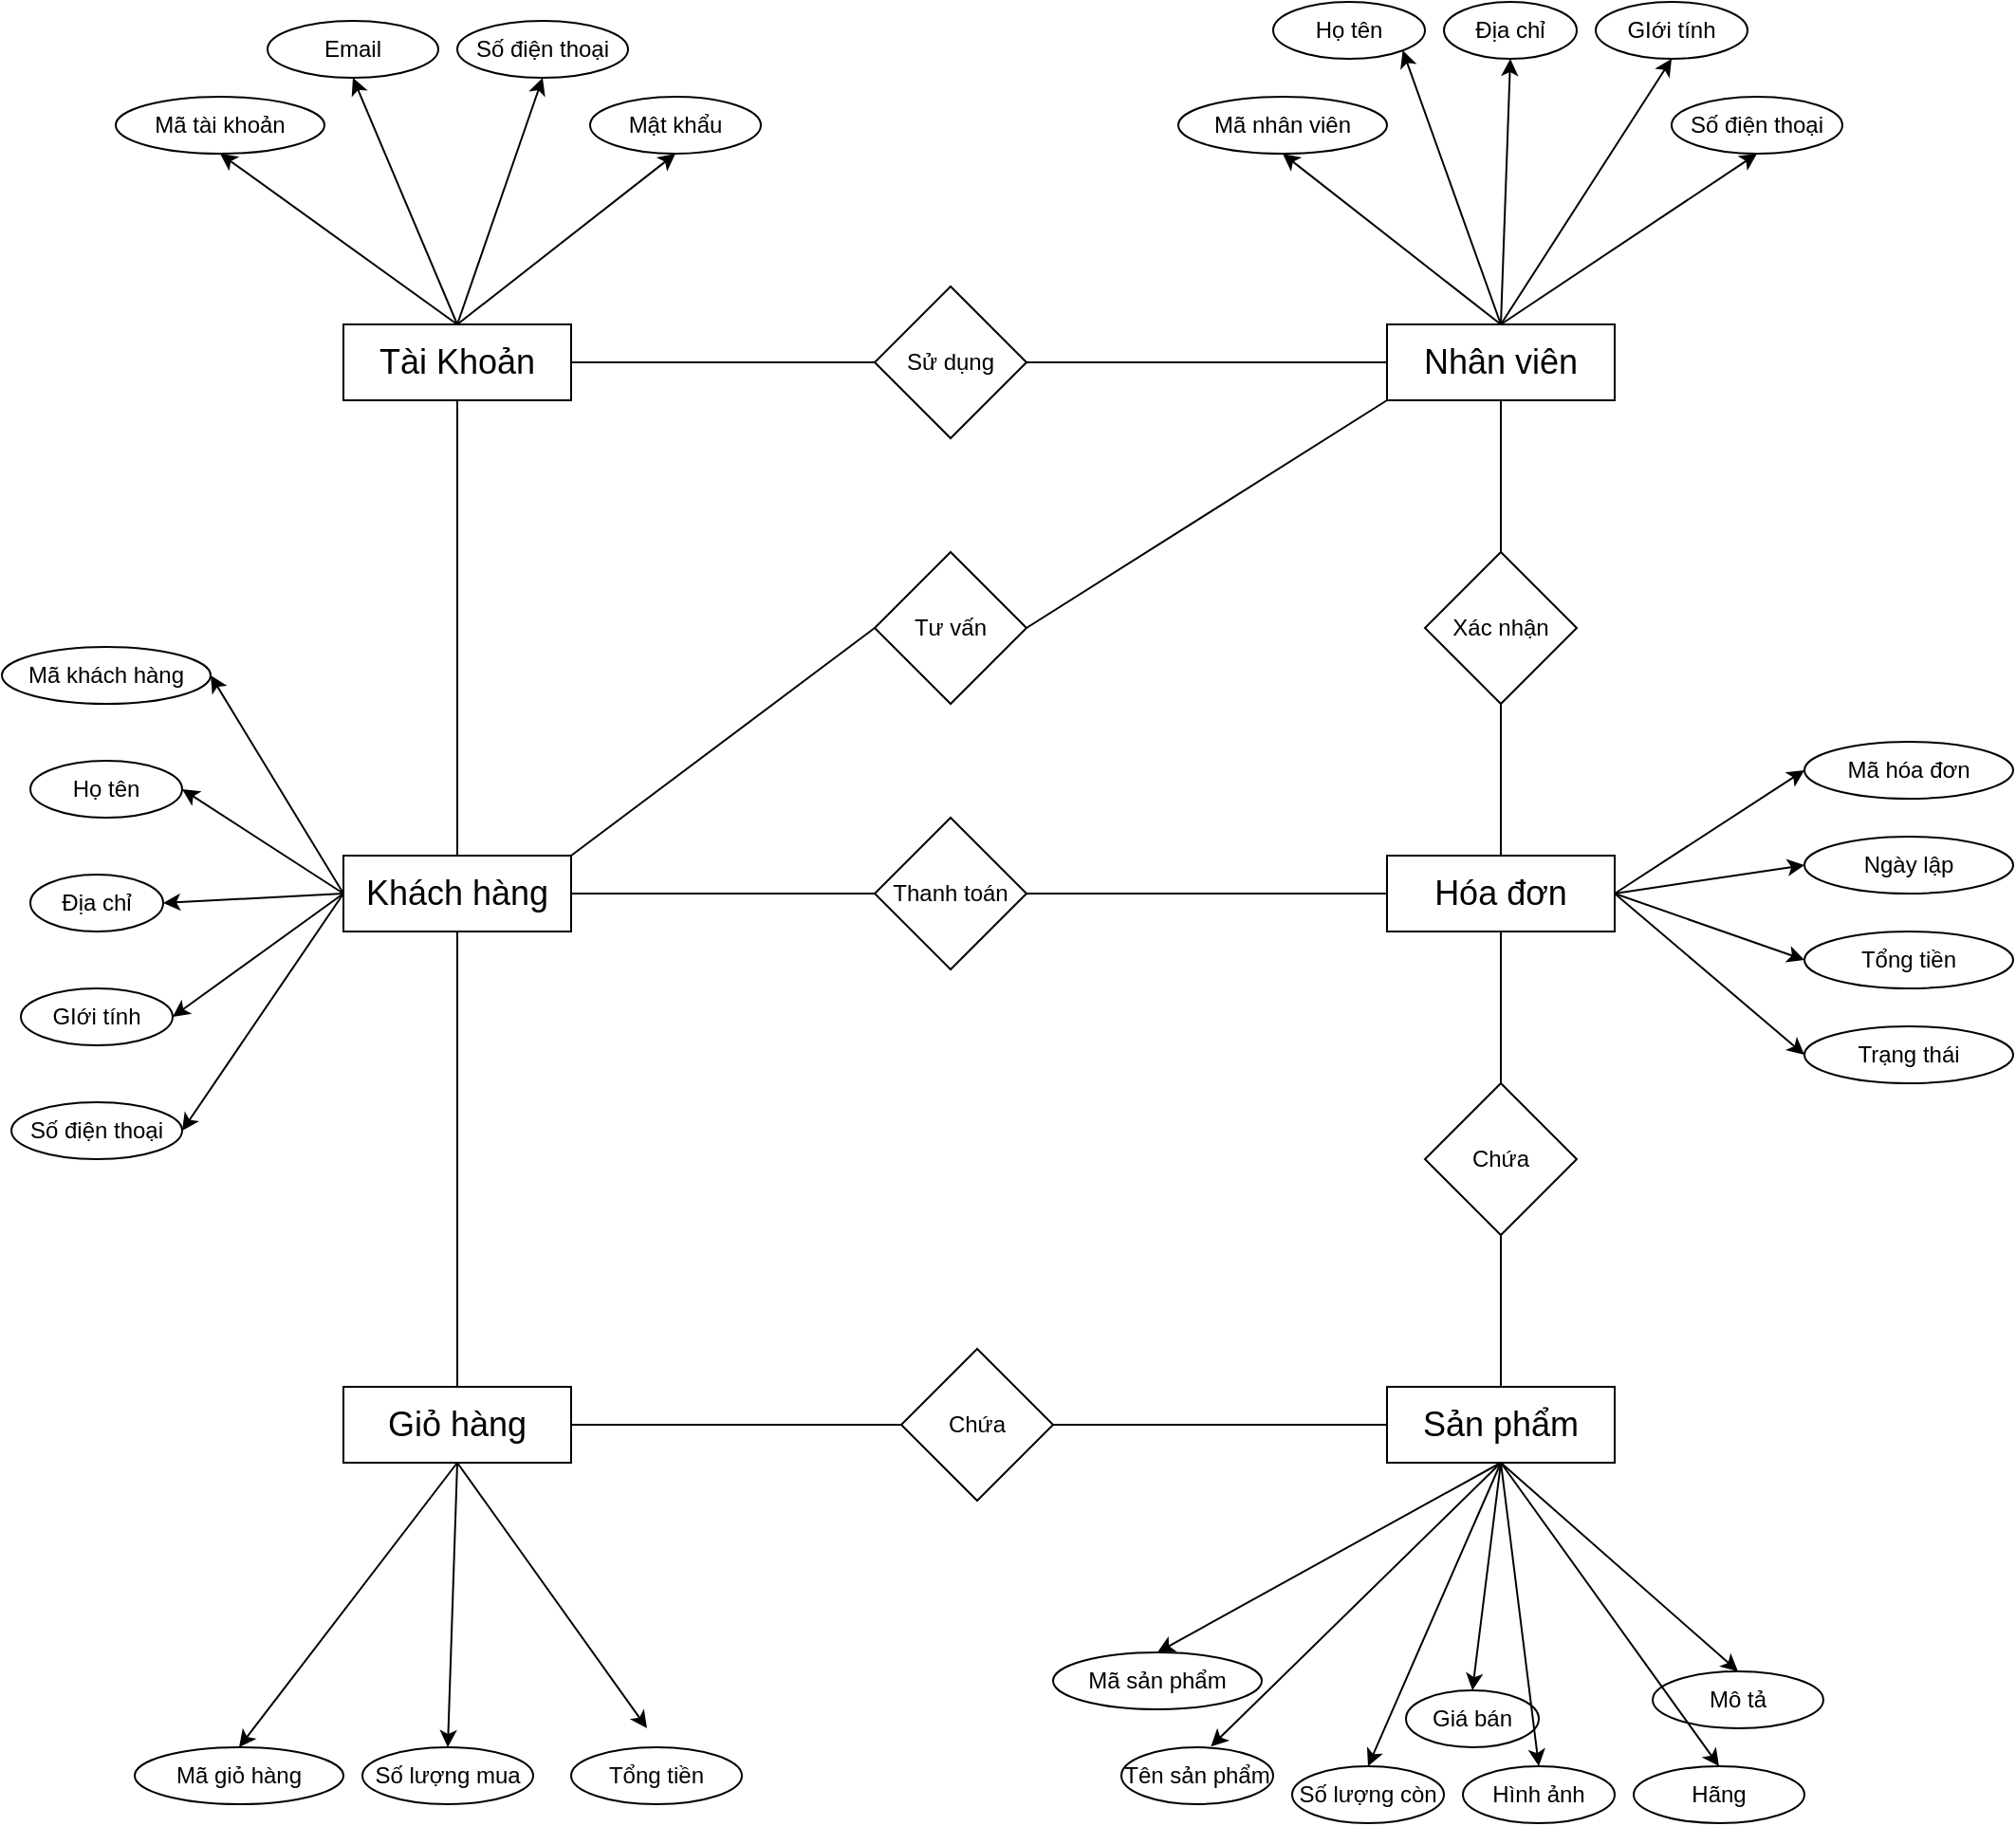 <mxfile version="16.0.0" type="device"><diagram id="jStRoYpxjDM3CFugVngE" name="Page-1"><mxGraphModel dx="2061" dy="1733" grid="1" gridSize="10" guides="1" tooltips="1" connect="1" arrows="1" fold="1" page="1" pageScale="1" pageWidth="827" pageHeight="1169" math="0" shadow="0"><root><mxCell id="0"/><mxCell id="1" parent="0"/><mxCell id="dEAUwD5SQfVfBSLHdgVU-1" value="&lt;font style=&quot;font-size: 18px&quot;&gt;Tài Khoản&lt;/font&gt;" style="rounded=0;whiteSpace=wrap;html=1;" parent="1" vertex="1"><mxGeometry x="40" y="-40" width="120" height="40" as="geometry"/></mxCell><mxCell id="dEAUwD5SQfVfBSLHdgVU-2" value="&lt;font style=&quot;font-size: 18px&quot;&gt;Nhân viên&lt;/font&gt;" style="rounded=0;whiteSpace=wrap;html=1;" parent="1" vertex="1"><mxGeometry x="590" y="-40" width="120" height="40" as="geometry"/></mxCell><mxCell id="dEAUwD5SQfVfBSLHdgVU-3" value="&lt;font style=&quot;font-size: 18px&quot;&gt;Khách hàng&lt;/font&gt;" style="rounded=0;whiteSpace=wrap;html=1;" parent="1" vertex="1"><mxGeometry x="40" y="240" width="120" height="40" as="geometry"/></mxCell><mxCell id="dEAUwD5SQfVfBSLHdgVU-4" value="&lt;font style=&quot;font-size: 18px&quot;&gt;Sản phẩm&lt;/font&gt;" style="rounded=0;whiteSpace=wrap;html=1;" parent="1" vertex="1"><mxGeometry x="590" y="520" width="120" height="40" as="geometry"/></mxCell><mxCell id="dEAUwD5SQfVfBSLHdgVU-5" value="&lt;font style=&quot;font-size: 18px&quot;&gt;Giỏ hàng&lt;/font&gt;&lt;span style=&quot;color: rgba(0 , 0 , 0 , 0) ; font-family: monospace ; font-size: 0px&quot;&gt;%3CmxGraphModel%3E%3Croot%3E%3CmxCell%20id%3D%220%22%2F%3E%3CmxCell%20id%3D%221%22%20parent%3D%220%22%2F%3E%3CmxCell%20id%3D%222%22%20value%3D%22%26lt%3Bfont%20style%3D%26quot%3Bfont-size%3A%2018px%26quot%3B%26gt%3BNh%C3%A2n%20vi%C3%AAn%26lt%3B%2Ffont%26gt%3B%22%20style%3D%22rounded%3D0%3BwhiteSpace%3Dwrap%3Bhtml%3D1%3B%22%20vertex%3D%221%22%20parent%3D%221%22%3E%3CmxGeometry%20x%3D%22370%22%20y%3D%22200%22%20width%3D%22120%22%20height%3D%2240%22%20as%3D%22geometry%22%2F%3E%3C%2FmxCell%3E%3C%2Froot%3E%3C%2FmxGraphModel%3E&lt;/span&gt;" style="rounded=0;whiteSpace=wrap;html=1;" parent="1" vertex="1"><mxGeometry x="40" y="520" width="120" height="40" as="geometry"/></mxCell><mxCell id="dEAUwD5SQfVfBSLHdgVU-6" value="&lt;font style=&quot;font-size: 18px&quot;&gt;Hóa đơn&lt;/font&gt;" style="rounded=0;whiteSpace=wrap;html=1;" parent="1" vertex="1"><mxGeometry x="590" y="240" width="120" height="40" as="geometry"/></mxCell><mxCell id="dEAUwD5SQfVfBSLHdgVU-7" value="" style="endArrow=none;html=1;rounded=0;fontSize=18;entryX=0.5;entryY=1;entryDx=0;entryDy=0;exitX=0.5;exitY=0;exitDx=0;exitDy=0;" parent="1" source="dEAUwD5SQfVfBSLHdgVU-3" target="dEAUwD5SQfVfBSLHdgVU-1" edge="1"><mxGeometry width="50" height="50" relative="1" as="geometry"><mxPoint x="390" y="320" as="sourcePoint"/><mxPoint x="440" y="270" as="targetPoint"/></mxGeometry></mxCell><mxCell id="dEAUwD5SQfVfBSLHdgVU-8" value="" style="endArrow=none;html=1;rounded=0;fontSize=18;entryX=1;entryY=0.5;entryDx=0;entryDy=0;exitX=0;exitY=0.5;exitDx=0;exitDy=0;" parent="1" source="dEAUwD5SQfVfBSLHdgVU-2" target="XOOG7zVwwABvAzcQUEm4-1" edge="1"><mxGeometry width="50" height="50" relative="1" as="geometry"><mxPoint x="390" y="320" as="sourcePoint"/><mxPoint x="440" y="270" as="targetPoint"/></mxGeometry></mxCell><mxCell id="dEAUwD5SQfVfBSLHdgVU-10" value="" style="endArrow=none;html=1;rounded=0;fontSize=18;exitX=0.5;exitY=1;exitDx=0;exitDy=0;entryX=0.5;entryY=0;entryDx=0;entryDy=0;" parent="1" source="dEAUwD5SQfVfBSLHdgVU-3" target="dEAUwD5SQfVfBSLHdgVU-5" edge="1"><mxGeometry width="50" height="50" relative="1" as="geometry"><mxPoint x="390" y="320" as="sourcePoint"/><mxPoint x="440" y="270" as="targetPoint"/></mxGeometry></mxCell><mxCell id="dEAUwD5SQfVfBSLHdgVU-11" value="" style="endArrow=none;html=1;rounded=0;fontSize=18;entryX=0.5;entryY=1;entryDx=0;entryDy=0;exitX=0.5;exitY=0;exitDx=0;exitDy=0;" parent="1" source="XOOG7zVwwABvAzcQUEm4-11" target="dEAUwD5SQfVfBSLHdgVU-2" edge="1"><mxGeometry width="50" height="50" relative="1" as="geometry"><mxPoint x="390" y="320" as="sourcePoint"/><mxPoint x="440" y="270" as="targetPoint"/></mxGeometry></mxCell><mxCell id="dEAUwD5SQfVfBSLHdgVU-12" value="" style="endArrow=none;html=1;rounded=0;fontSize=18;exitX=1;exitY=0.5;exitDx=0;exitDy=0;entryX=0;entryY=0.5;entryDx=0;entryDy=0;startArrow=none;" parent="1" source="XOOG7zVwwABvAzcQUEm4-16" target="dEAUwD5SQfVfBSLHdgVU-6" edge="1"><mxGeometry width="50" height="50" relative="1" as="geometry"><mxPoint x="390" y="320" as="sourcePoint"/><mxPoint x="440" y="270" as="targetPoint"/></mxGeometry></mxCell><mxCell id="dEAUwD5SQfVfBSLHdgVU-13" value="" style="endArrow=none;html=1;rounded=0;fontSize=18;entryX=0.5;entryY=1;entryDx=0;entryDy=0;exitX=0.5;exitY=0;exitDx=0;exitDy=0;startArrow=none;" parent="1" source="XOOG7zVwwABvAzcQUEm4-9" target="dEAUwD5SQfVfBSLHdgVU-6" edge="1"><mxGeometry width="50" height="50" relative="1" as="geometry"><mxPoint x="390" y="320" as="sourcePoint"/><mxPoint x="440" y="270" as="targetPoint"/></mxGeometry></mxCell><mxCell id="dEAUwD5SQfVfBSLHdgVU-14" value="" style="endArrow=none;html=1;rounded=0;fontSize=18;exitX=1;exitY=0.5;exitDx=0;exitDy=0;entryX=0;entryY=0.5;entryDx=0;entryDy=0;" parent="1" source="dEAUwD5SQfVfBSLHdgVU-5" target="XOOG7zVwwABvAzcQUEm4-7" edge="1"><mxGeometry width="50" height="50" relative="1" as="geometry"><mxPoint x="390" y="320" as="sourcePoint"/><mxPoint x="440" y="270" as="targetPoint"/></mxGeometry></mxCell><mxCell id="XOOG7zVwwABvAzcQUEm4-1" value="Sử dụng" style="rhombus;whiteSpace=wrap;html=1;" vertex="1" parent="1"><mxGeometry x="320" y="-60" width="80" height="80" as="geometry"/></mxCell><mxCell id="XOOG7zVwwABvAzcQUEm4-2" value="" style="endArrow=none;html=1;rounded=0;exitX=1;exitY=0.5;exitDx=0;exitDy=0;entryX=0;entryY=0.5;entryDx=0;entryDy=0;" edge="1" parent="1" source="dEAUwD5SQfVfBSLHdgVU-1" target="XOOG7zVwwABvAzcQUEm4-1"><mxGeometry width="50" height="50" relative="1" as="geometry"><mxPoint x="390" y="220" as="sourcePoint"/><mxPoint x="440" y="170" as="targetPoint"/></mxGeometry></mxCell><mxCell id="XOOG7zVwwABvAzcQUEm4-4" value="Tư vấn" style="rhombus;whiteSpace=wrap;html=1;" vertex="1" parent="1"><mxGeometry x="320" y="80" width="80" height="80" as="geometry"/></mxCell><mxCell id="XOOG7zVwwABvAzcQUEm4-5" value="" style="endArrow=none;html=1;rounded=0;entryX=0;entryY=0.5;entryDx=0;entryDy=0;exitX=1;exitY=0;exitDx=0;exitDy=0;" edge="1" parent="1" source="dEAUwD5SQfVfBSLHdgVU-3" target="XOOG7zVwwABvAzcQUEm4-4"><mxGeometry width="50" height="50" relative="1" as="geometry"><mxPoint x="390" y="320" as="sourcePoint"/><mxPoint x="440" y="270" as="targetPoint"/></mxGeometry></mxCell><mxCell id="XOOG7zVwwABvAzcQUEm4-6" value="" style="endArrow=none;html=1;rounded=0;entryX=0;entryY=1;entryDx=0;entryDy=0;exitX=1;exitY=0.5;exitDx=0;exitDy=0;" edge="1" parent="1" source="XOOG7zVwwABvAzcQUEm4-4" target="dEAUwD5SQfVfBSLHdgVU-2"><mxGeometry width="50" height="50" relative="1" as="geometry"><mxPoint x="390" y="320" as="sourcePoint"/><mxPoint x="440" y="270" as="targetPoint"/></mxGeometry></mxCell><mxCell id="XOOG7zVwwABvAzcQUEm4-7" value="Chứa" style="rhombus;whiteSpace=wrap;html=1;" vertex="1" parent="1"><mxGeometry x="334" y="500" width="80" height="80" as="geometry"/></mxCell><mxCell id="XOOG7zVwwABvAzcQUEm4-8" value="" style="endArrow=none;html=1;rounded=0;exitX=1;exitY=0.5;exitDx=0;exitDy=0;entryX=0;entryY=0.5;entryDx=0;entryDy=0;" edge="1" parent="1" source="XOOG7zVwwABvAzcQUEm4-7" target="dEAUwD5SQfVfBSLHdgVU-4"><mxGeometry width="50" height="50" relative="1" as="geometry"><mxPoint x="390" y="320" as="sourcePoint"/><mxPoint x="440" y="270" as="targetPoint"/></mxGeometry></mxCell><mxCell id="XOOG7zVwwABvAzcQUEm4-9" value="Chứa" style="rhombus;whiteSpace=wrap;html=1;" vertex="1" parent="1"><mxGeometry x="610" y="360" width="80" height="80" as="geometry"/></mxCell><mxCell id="XOOG7zVwwABvAzcQUEm4-10" value="" style="endArrow=none;html=1;rounded=0;fontSize=18;entryX=0.5;entryY=1;entryDx=0;entryDy=0;exitX=0.5;exitY=0;exitDx=0;exitDy=0;" edge="1" parent="1" source="dEAUwD5SQfVfBSLHdgVU-4" target="XOOG7zVwwABvAzcQUEm4-9"><mxGeometry width="50" height="50" relative="1" as="geometry"><mxPoint x="650" y="510" as="sourcePoint"/><mxPoint x="650" y="320" as="targetPoint"/></mxGeometry></mxCell><mxCell id="XOOG7zVwwABvAzcQUEm4-11" value="Xác nhận" style="rhombus;whiteSpace=wrap;html=1;" vertex="1" parent="1"><mxGeometry x="610" y="80" width="80" height="80" as="geometry"/></mxCell><mxCell id="XOOG7zVwwABvAzcQUEm4-15" value="" style="endArrow=none;html=1;rounded=0;entryX=0.5;entryY=1;entryDx=0;entryDy=0;exitX=0.5;exitY=0;exitDx=0;exitDy=0;" edge="1" parent="1" source="dEAUwD5SQfVfBSLHdgVU-6" target="XOOG7zVwwABvAzcQUEm4-11"><mxGeometry width="50" height="50" relative="1" as="geometry"><mxPoint x="640" y="230" as="sourcePoint"/><mxPoint x="690" y="180" as="targetPoint"/></mxGeometry></mxCell><mxCell id="XOOG7zVwwABvAzcQUEm4-16" value="Thanh toán" style="rhombus;whiteSpace=wrap;html=1;" vertex="1" parent="1"><mxGeometry x="320" y="220" width="80" height="80" as="geometry"/></mxCell><mxCell id="XOOG7zVwwABvAzcQUEm4-17" value="" style="endArrow=none;html=1;rounded=0;fontSize=18;exitX=1;exitY=0.5;exitDx=0;exitDy=0;entryX=0;entryY=0.5;entryDx=0;entryDy=0;" edge="1" parent="1" source="dEAUwD5SQfVfBSLHdgVU-3" target="XOOG7zVwwABvAzcQUEm4-16"><mxGeometry width="50" height="50" relative="1" as="geometry"><mxPoint x="160" y="260" as="sourcePoint"/><mxPoint x="590" y="260" as="targetPoint"/></mxGeometry></mxCell><mxCell id="XOOG7zVwwABvAzcQUEm4-18" value="Mã tài khoản" style="ellipse;whiteSpace=wrap;html=1;" vertex="1" parent="1"><mxGeometry x="-80" y="-160" width="110" height="30" as="geometry"/></mxCell><mxCell id="XOOG7zVwwABvAzcQUEm4-19" value="Email" style="ellipse;whiteSpace=wrap;html=1;" vertex="1" parent="1"><mxGeometry y="-200" width="90" height="30" as="geometry"/></mxCell><mxCell id="XOOG7zVwwABvAzcQUEm4-21" value="Số điện thoại" style="ellipse;whiteSpace=wrap;html=1;" vertex="1" parent="1"><mxGeometry x="100" y="-200" width="90" height="30" as="geometry"/></mxCell><mxCell id="XOOG7zVwwABvAzcQUEm4-22" value="Mật khẩu" style="ellipse;whiteSpace=wrap;html=1;" vertex="1" parent="1"><mxGeometry x="170" y="-160" width="90" height="30" as="geometry"/></mxCell><mxCell id="XOOG7zVwwABvAzcQUEm4-23" value="" style="endArrow=classic;html=1;rounded=0;entryX=0.5;entryY=1;entryDx=0;entryDy=0;exitX=0.5;exitY=0;exitDx=0;exitDy=0;" edge="1" parent="1" source="dEAUwD5SQfVfBSLHdgVU-1" target="XOOG7zVwwABvAzcQUEm4-19"><mxGeometry width="50" height="50" relative="1" as="geometry"><mxPoint x="390" y="20" as="sourcePoint"/><mxPoint x="440" y="-30" as="targetPoint"/></mxGeometry></mxCell><mxCell id="XOOG7zVwwABvAzcQUEm4-24" value="" style="endArrow=classic;html=1;rounded=0;entryX=0.5;entryY=1;entryDx=0;entryDy=0;exitX=0.5;exitY=0;exitDx=0;exitDy=0;" edge="1" parent="1" source="dEAUwD5SQfVfBSLHdgVU-1" target="XOOG7zVwwABvAzcQUEm4-18"><mxGeometry width="50" height="50" relative="1" as="geometry"><mxPoint x="10" y="-50" as="sourcePoint"/><mxPoint x="60" y="-100" as="targetPoint"/></mxGeometry></mxCell><mxCell id="XOOG7zVwwABvAzcQUEm4-25" value="" style="endArrow=classic;html=1;rounded=0;entryX=0.5;entryY=1;entryDx=0;entryDy=0;" edge="1" parent="1" target="XOOG7zVwwABvAzcQUEm4-21"><mxGeometry width="50" height="50" relative="1" as="geometry"><mxPoint x="100" y="-40" as="sourcePoint"/><mxPoint x="55" y="-160" as="targetPoint"/></mxGeometry></mxCell><mxCell id="XOOG7zVwwABvAzcQUEm4-26" value="" style="endArrow=classic;html=1;rounded=0;entryX=0.5;entryY=1;entryDx=0;entryDy=0;exitX=0.5;exitY=0;exitDx=0;exitDy=0;" edge="1" parent="1" source="dEAUwD5SQfVfBSLHdgVU-1" target="XOOG7zVwwABvAzcQUEm4-22"><mxGeometry width="50" height="50" relative="1" as="geometry"><mxPoint x="120" y="-20" as="sourcePoint"/><mxPoint x="65" y="-150" as="targetPoint"/></mxGeometry></mxCell><mxCell id="XOOG7zVwwABvAzcQUEm4-30" value="Mã nhân viên" style="ellipse;whiteSpace=wrap;html=1;" vertex="1" parent="1"><mxGeometry x="480" y="-160" width="110" height="30" as="geometry"/></mxCell><mxCell id="XOOG7zVwwABvAzcQUEm4-31" value="Họ tên" style="ellipse;whiteSpace=wrap;html=1;" vertex="1" parent="1"><mxGeometry x="530" y="-210" width="80" height="30" as="geometry"/></mxCell><mxCell id="XOOG7zVwwABvAzcQUEm4-32" value="Địa chỉ" style="ellipse;whiteSpace=wrap;html=1;" vertex="1" parent="1"><mxGeometry x="620" y="-210" width="70" height="30" as="geometry"/></mxCell><mxCell id="XOOG7zVwwABvAzcQUEm4-33" value="GIới tính" style="ellipse;whiteSpace=wrap;html=1;" vertex="1" parent="1"><mxGeometry x="700" y="-210" width="80" height="30" as="geometry"/></mxCell><mxCell id="XOOG7zVwwABvAzcQUEm4-35" value="Số điện thoại" style="ellipse;whiteSpace=wrap;html=1;" vertex="1" parent="1"><mxGeometry x="740" y="-160" width="90" height="30" as="geometry"/></mxCell><mxCell id="XOOG7zVwwABvAzcQUEm4-37" value="" style="endArrow=classic;html=1;rounded=0;entryX=0.5;entryY=1;entryDx=0;entryDy=0;exitX=0.5;exitY=0;exitDx=0;exitDy=0;" edge="1" parent="1" source="dEAUwD5SQfVfBSLHdgVU-2" target="XOOG7zVwwABvAzcQUEm4-30"><mxGeometry width="50" height="50" relative="1" as="geometry"><mxPoint x="110" y="-30" as="sourcePoint"/><mxPoint x="155" y="-160" as="targetPoint"/></mxGeometry></mxCell><mxCell id="XOOG7zVwwABvAzcQUEm4-38" value="" style="endArrow=classic;html=1;rounded=0;entryX=1;entryY=1;entryDx=0;entryDy=0;exitX=0.5;exitY=0;exitDx=0;exitDy=0;" edge="1" parent="1" source="dEAUwD5SQfVfBSLHdgVU-2" target="XOOG7zVwwABvAzcQUEm4-31"><mxGeometry width="50" height="50" relative="1" as="geometry"><mxPoint x="660" y="-30" as="sourcePoint"/><mxPoint x="545" y="-120" as="targetPoint"/></mxGeometry></mxCell><mxCell id="XOOG7zVwwABvAzcQUEm4-39" value="" style="endArrow=classic;html=1;rounded=0;entryX=0.5;entryY=1;entryDx=0;entryDy=0;exitX=0.5;exitY=0;exitDx=0;exitDy=0;" edge="1" parent="1" source="dEAUwD5SQfVfBSLHdgVU-2" target="XOOG7zVwwABvAzcQUEm4-32"><mxGeometry width="50" height="50" relative="1" as="geometry"><mxPoint x="660" y="-30" as="sourcePoint"/><mxPoint x="608.284" y="-174.393" as="targetPoint"/></mxGeometry></mxCell><mxCell id="XOOG7zVwwABvAzcQUEm4-40" value="" style="endArrow=classic;html=1;rounded=0;entryX=0.5;entryY=1;entryDx=0;entryDy=0;" edge="1" parent="1" target="XOOG7zVwwABvAzcQUEm4-33"><mxGeometry width="50" height="50" relative="1" as="geometry"><mxPoint x="650" y="-40" as="sourcePoint"/><mxPoint x="665" y="-170" as="targetPoint"/></mxGeometry></mxCell><mxCell id="XOOG7zVwwABvAzcQUEm4-41" value="" style="endArrow=classic;html=1;rounded=0;entryX=0.5;entryY=1;entryDx=0;entryDy=0;exitX=0.5;exitY=0;exitDx=0;exitDy=0;" edge="1" parent="1" source="dEAUwD5SQfVfBSLHdgVU-2" target="XOOG7zVwwABvAzcQUEm4-35"><mxGeometry width="50" height="50" relative="1" as="geometry"><mxPoint x="660" y="-30" as="sourcePoint"/><mxPoint x="750" y="-170" as="targetPoint"/></mxGeometry></mxCell><mxCell id="XOOG7zVwwABvAzcQUEm4-42" value="Mã khách hàng" style="ellipse;whiteSpace=wrap;html=1;" vertex="1" parent="1"><mxGeometry x="-140" y="130" width="110" height="30" as="geometry"/></mxCell><mxCell id="XOOG7zVwwABvAzcQUEm4-43" value="Họ tên" style="ellipse;whiteSpace=wrap;html=1;" vertex="1" parent="1"><mxGeometry x="-125" y="190" width="80" height="30" as="geometry"/></mxCell><mxCell id="XOOG7zVwwABvAzcQUEm4-44" value="Địa chỉ" style="ellipse;whiteSpace=wrap;html=1;" vertex="1" parent="1"><mxGeometry x="-125" y="250" width="70" height="30" as="geometry"/></mxCell><mxCell id="XOOG7zVwwABvAzcQUEm4-46" value="GIới tính" style="ellipse;whiteSpace=wrap;html=1;" vertex="1" parent="1"><mxGeometry x="-130" y="310" width="80" height="30" as="geometry"/></mxCell><mxCell id="XOOG7zVwwABvAzcQUEm4-47" value="Số điện thoại" style="ellipse;whiteSpace=wrap;html=1;" vertex="1" parent="1"><mxGeometry x="-135" y="370" width="90" height="30" as="geometry"/></mxCell><mxCell id="XOOG7zVwwABvAzcQUEm4-48" value="" style="endArrow=classic;html=1;rounded=0;fontFamily=Helvetica;entryX=1;entryY=0.5;entryDx=0;entryDy=0;exitX=0;exitY=0.5;exitDx=0;exitDy=0;" edge="1" parent="1" source="dEAUwD5SQfVfBSLHdgVU-3" target="XOOG7zVwwABvAzcQUEm4-42"><mxGeometry width="50" height="50" relative="1" as="geometry"><mxPoint x="120" y="260" as="sourcePoint"/><mxPoint x="170" y="210" as="targetPoint"/></mxGeometry></mxCell><mxCell id="XOOG7zVwwABvAzcQUEm4-49" value="" style="endArrow=classic;html=1;rounded=0;fontFamily=Helvetica;entryX=1;entryY=0.5;entryDx=0;entryDy=0;exitX=0;exitY=0.5;exitDx=0;exitDy=0;" edge="1" parent="1" source="dEAUwD5SQfVfBSLHdgVU-3" target="XOOG7zVwwABvAzcQUEm4-43"><mxGeometry width="50" height="50" relative="1" as="geometry"><mxPoint x="50" y="270" as="sourcePoint"/><mxPoint x="-20" y="155" as="targetPoint"/></mxGeometry></mxCell><mxCell id="XOOG7zVwwABvAzcQUEm4-50" value="" style="endArrow=classic;html=1;rounded=0;fontFamily=Helvetica;entryX=1;entryY=0.5;entryDx=0;entryDy=0;exitX=0;exitY=0.5;exitDx=0;exitDy=0;" edge="1" parent="1" source="dEAUwD5SQfVfBSLHdgVU-3" target="XOOG7zVwwABvAzcQUEm4-44"><mxGeometry width="50" height="50" relative="1" as="geometry"><mxPoint x="40" y="260" as="sourcePoint"/><mxPoint x="-35" y="215" as="targetPoint"/></mxGeometry></mxCell><mxCell id="XOOG7zVwwABvAzcQUEm4-51" value="" style="endArrow=classic;html=1;rounded=0;fontFamily=Helvetica;entryX=1;entryY=0.5;entryDx=0;entryDy=0;exitX=0;exitY=0.5;exitDx=0;exitDy=0;" edge="1" parent="1" source="dEAUwD5SQfVfBSLHdgVU-3" target="XOOG7zVwwABvAzcQUEm4-46"><mxGeometry width="50" height="50" relative="1" as="geometry"><mxPoint x="50" y="270" as="sourcePoint"/><mxPoint x="-45" y="275" as="targetPoint"/></mxGeometry></mxCell><mxCell id="XOOG7zVwwABvAzcQUEm4-52" value="" style="endArrow=classic;html=1;rounded=0;fontFamily=Helvetica;entryX=1;entryY=0.5;entryDx=0;entryDy=0;" edge="1" parent="1" target="XOOG7zVwwABvAzcQUEm4-47"><mxGeometry width="50" height="50" relative="1" as="geometry"><mxPoint x="40" y="260" as="sourcePoint"/><mxPoint x="-40" y="335" as="targetPoint"/></mxGeometry></mxCell><mxCell id="XOOG7zVwwABvAzcQUEm4-53" value="Mã hóa đơn" style="ellipse;whiteSpace=wrap;html=1;" vertex="1" parent="1"><mxGeometry x="810" y="180" width="110" height="30" as="geometry"/></mxCell><mxCell id="XOOG7zVwwABvAzcQUEm4-54" value="Ngày lập" style="ellipse;whiteSpace=wrap;html=1;" vertex="1" parent="1"><mxGeometry x="810" y="230" width="110" height="30" as="geometry"/></mxCell><mxCell id="XOOG7zVwwABvAzcQUEm4-55" value="Tổng tiền" style="ellipse;whiteSpace=wrap;html=1;" vertex="1" parent="1"><mxGeometry x="810" y="280" width="110" height="30" as="geometry"/></mxCell><mxCell id="XOOG7zVwwABvAzcQUEm4-56" value="Trạng thái" style="ellipse;whiteSpace=wrap;html=1;" vertex="1" parent="1"><mxGeometry x="810" y="330" width="110" height="30" as="geometry"/></mxCell><mxCell id="XOOG7zVwwABvAzcQUEm4-57" value="" style="endArrow=classic;html=1;rounded=0;fontFamily=Helvetica;exitX=1;exitY=0.5;exitDx=0;exitDy=0;entryX=0;entryY=0.5;entryDx=0;entryDy=0;" edge="1" parent="1" source="dEAUwD5SQfVfBSLHdgVU-6" target="XOOG7zVwwABvAzcQUEm4-53"><mxGeometry width="50" height="50" relative="1" as="geometry"><mxPoint x="730" y="310" as="sourcePoint"/><mxPoint x="780" y="260" as="targetPoint"/></mxGeometry></mxCell><mxCell id="XOOG7zVwwABvAzcQUEm4-58" value="" style="endArrow=classic;html=1;rounded=0;fontFamily=Helvetica;exitX=1;exitY=0.5;exitDx=0;exitDy=0;entryX=0;entryY=0.5;entryDx=0;entryDy=0;" edge="1" parent="1" source="dEAUwD5SQfVfBSLHdgVU-6" target="XOOG7zVwwABvAzcQUEm4-54"><mxGeometry width="50" height="50" relative="1" as="geometry"><mxPoint x="720" y="270" as="sourcePoint"/><mxPoint x="820" y="205" as="targetPoint"/></mxGeometry></mxCell><mxCell id="XOOG7zVwwABvAzcQUEm4-59" value="" style="endArrow=classic;html=1;rounded=0;fontFamily=Helvetica;entryX=0;entryY=0.5;entryDx=0;entryDy=0;" edge="1" parent="1" target="XOOG7zVwwABvAzcQUEm4-55"><mxGeometry width="50" height="50" relative="1" as="geometry"><mxPoint x="710" y="260" as="sourcePoint"/><mxPoint x="820" y="255" as="targetPoint"/></mxGeometry></mxCell><mxCell id="XOOG7zVwwABvAzcQUEm4-60" value="" style="endArrow=classic;html=1;rounded=0;fontFamily=Helvetica;entryX=0;entryY=0.5;entryDx=0;entryDy=0;exitX=1;exitY=0.5;exitDx=0;exitDy=0;" edge="1" parent="1" source="dEAUwD5SQfVfBSLHdgVU-6" target="XOOG7zVwwABvAzcQUEm4-56"><mxGeometry width="50" height="50" relative="1" as="geometry"><mxPoint x="720" y="270" as="sourcePoint"/><mxPoint x="820" y="305" as="targetPoint"/></mxGeometry></mxCell><mxCell id="XOOG7zVwwABvAzcQUEm4-61" value="Mã sản phẩm" style="ellipse;whiteSpace=wrap;html=1;" vertex="1" parent="1"><mxGeometry x="414" y="660" width="110" height="30" as="geometry"/></mxCell><mxCell id="XOOG7zVwwABvAzcQUEm4-62" value="Tên sản phẩm" style="ellipse;whiteSpace=wrap;html=1;" vertex="1" parent="1"><mxGeometry x="450" y="710" width="80" height="30" as="geometry"/></mxCell><mxCell id="XOOG7zVwwABvAzcQUEm4-63" value="Số lượng còn" style="ellipse;whiteSpace=wrap;html=1;" vertex="1" parent="1"><mxGeometry x="540" y="720" width="80" height="30" as="geometry"/></mxCell><mxCell id="XOOG7zVwwABvAzcQUEm4-64" value="Hình ảnh" style="ellipse;whiteSpace=wrap;html=1;" vertex="1" parent="1"><mxGeometry x="630" y="720" width="80" height="30" as="geometry"/></mxCell><mxCell id="XOOG7zVwwABvAzcQUEm4-65" value="Giá bán" style="ellipse;whiteSpace=wrap;html=1;" vertex="1" parent="1"><mxGeometry x="600" y="680" width="70" height="30" as="geometry"/></mxCell><mxCell id="XOOG7zVwwABvAzcQUEm4-72" value="Mô tả" style="ellipse;whiteSpace=wrap;html=1;" vertex="1" parent="1"><mxGeometry x="730" y="670" width="90" height="30" as="geometry"/></mxCell><mxCell id="XOOG7zVwwABvAzcQUEm4-73" value="Hãng" style="ellipse;whiteSpace=wrap;html=1;" vertex="1" parent="1"><mxGeometry x="720" y="720" width="90" height="30" as="geometry"/></mxCell><mxCell id="XOOG7zVwwABvAzcQUEm4-74" value="" style="endArrow=classic;html=1;rounded=0;fontFamily=Helvetica;entryX=0.5;entryY=0;entryDx=0;entryDy=0;exitX=0.5;exitY=1;exitDx=0;exitDy=0;" edge="1" parent="1" source="dEAUwD5SQfVfBSLHdgVU-4" target="XOOG7zVwwABvAzcQUEm4-61"><mxGeometry width="50" height="50" relative="1" as="geometry"><mxPoint x="670" y="570" as="sourcePoint"/><mxPoint x="720" y="520" as="targetPoint"/></mxGeometry></mxCell><mxCell id="XOOG7zVwwABvAzcQUEm4-75" value="" style="endArrow=classic;html=1;rounded=0;fontFamily=Helvetica;entryX=0.59;entryY=-0.013;entryDx=0;entryDy=0;entryPerimeter=0;" edge="1" parent="1" target="XOOG7zVwwABvAzcQUEm4-62"><mxGeometry width="50" height="50" relative="1" as="geometry"><mxPoint x="650" y="560" as="sourcePoint"/><mxPoint x="479" y="670" as="targetPoint"/></mxGeometry></mxCell><mxCell id="XOOG7zVwwABvAzcQUEm4-76" value="" style="endArrow=classic;html=1;rounded=0;fontFamily=Helvetica;entryX=0.5;entryY=0;entryDx=0;entryDy=0;exitX=0.5;exitY=1;exitDx=0;exitDy=0;" edge="1" parent="1" source="dEAUwD5SQfVfBSLHdgVU-4" target="XOOG7zVwwABvAzcQUEm4-63"><mxGeometry width="50" height="50" relative="1" as="geometry"><mxPoint x="660" y="570" as="sourcePoint"/><mxPoint x="507.2" y="719.61" as="targetPoint"/></mxGeometry></mxCell><mxCell id="XOOG7zVwwABvAzcQUEm4-77" value="" style="endArrow=classic;html=1;rounded=0;fontFamily=Helvetica;entryX=0.5;entryY=0;entryDx=0;entryDy=0;exitX=0.5;exitY=1;exitDx=0;exitDy=0;" edge="1" parent="1" source="dEAUwD5SQfVfBSLHdgVU-4" target="XOOG7zVwwABvAzcQUEm4-65"><mxGeometry width="50" height="50" relative="1" as="geometry"><mxPoint x="660" y="570" as="sourcePoint"/><mxPoint x="590" y="730" as="targetPoint"/></mxGeometry></mxCell><mxCell id="XOOG7zVwwABvAzcQUEm4-78" value="" style="endArrow=classic;html=1;rounded=0;fontFamily=Helvetica;entryX=0.5;entryY=0;entryDx=0;entryDy=0;exitX=0.5;exitY=1;exitDx=0;exitDy=0;" edge="1" parent="1" source="dEAUwD5SQfVfBSLHdgVU-4" target="XOOG7zVwwABvAzcQUEm4-64"><mxGeometry width="50" height="50" relative="1" as="geometry"><mxPoint x="660" y="570" as="sourcePoint"/><mxPoint x="645" y="690" as="targetPoint"/></mxGeometry></mxCell><mxCell id="XOOG7zVwwABvAzcQUEm4-79" value="" style="endArrow=classic;html=1;rounded=0;fontFamily=Helvetica;entryX=0.5;entryY=0;entryDx=0;entryDy=0;" edge="1" parent="1" target="XOOG7zVwwABvAzcQUEm4-73"><mxGeometry width="50" height="50" relative="1" as="geometry"><mxPoint x="650" y="560" as="sourcePoint"/><mxPoint x="708.284" y="734.393" as="targetPoint"/></mxGeometry></mxCell><mxCell id="XOOG7zVwwABvAzcQUEm4-80" value="" style="endArrow=classic;html=1;rounded=0;fontFamily=Helvetica;entryX=0.5;entryY=0;entryDx=0;entryDy=0;exitX=0.5;exitY=1;exitDx=0;exitDy=0;" edge="1" parent="1" source="dEAUwD5SQfVfBSLHdgVU-4" target="XOOG7zVwwABvAzcQUEm4-72"><mxGeometry width="50" height="50" relative="1" as="geometry"><mxPoint x="660" y="570" as="sourcePoint"/><mxPoint x="775" y="730" as="targetPoint"/></mxGeometry></mxCell><mxCell id="XOOG7zVwwABvAzcQUEm4-81" value="Mã giỏ hàng" style="ellipse;whiteSpace=wrap;html=1;" vertex="1" parent="1"><mxGeometry x="-70" y="710" width="110" height="30" as="geometry"/></mxCell><mxCell id="XOOG7zVwwABvAzcQUEm4-82" value="Số lượng mua" style="ellipse;whiteSpace=wrap;html=1;" vertex="1" parent="1"><mxGeometry x="50" y="710" width="90" height="30" as="geometry"/></mxCell><mxCell id="XOOG7zVwwABvAzcQUEm4-83" value="Tổng tiền" style="ellipse;whiteSpace=wrap;html=1;" vertex="1" parent="1"><mxGeometry x="160" y="710" width="90" height="30" as="geometry"/></mxCell><mxCell id="XOOG7zVwwABvAzcQUEm4-85" value="" style="endArrow=classic;html=1;rounded=0;fontFamily=Helvetica;entryX=0.5;entryY=0;entryDx=0;entryDy=0;exitX=0.5;exitY=1;exitDx=0;exitDy=0;" edge="1" parent="1" source="dEAUwD5SQfVfBSLHdgVU-5" target="XOOG7zVwwABvAzcQUEm4-81"><mxGeometry width="50" height="50" relative="1" as="geometry"><mxPoint x="30" y="610" as="sourcePoint"/><mxPoint x="80" y="560" as="targetPoint"/></mxGeometry></mxCell><mxCell id="XOOG7zVwwABvAzcQUEm4-86" value="" style="endArrow=classic;html=1;rounded=0;fontFamily=Helvetica;entryX=0.5;entryY=0;entryDx=0;entryDy=0;" edge="1" parent="1" target="XOOG7zVwwABvAzcQUEm4-82"><mxGeometry width="50" height="50" relative="1" as="geometry"><mxPoint x="100" y="560" as="sourcePoint"/><mxPoint x="-5" y="720" as="targetPoint"/></mxGeometry></mxCell><mxCell id="XOOG7zVwwABvAzcQUEm4-87" value="" style="endArrow=classic;html=1;rounded=0;fontFamily=Helvetica;exitX=0.5;exitY=1;exitDx=0;exitDy=0;" edge="1" parent="1" source="dEAUwD5SQfVfBSLHdgVU-5"><mxGeometry width="50" height="50" relative="1" as="geometry"><mxPoint x="110" y="570" as="sourcePoint"/><mxPoint x="200" y="700" as="targetPoint"/></mxGeometry></mxCell></root></mxGraphModel></diagram></mxfile>